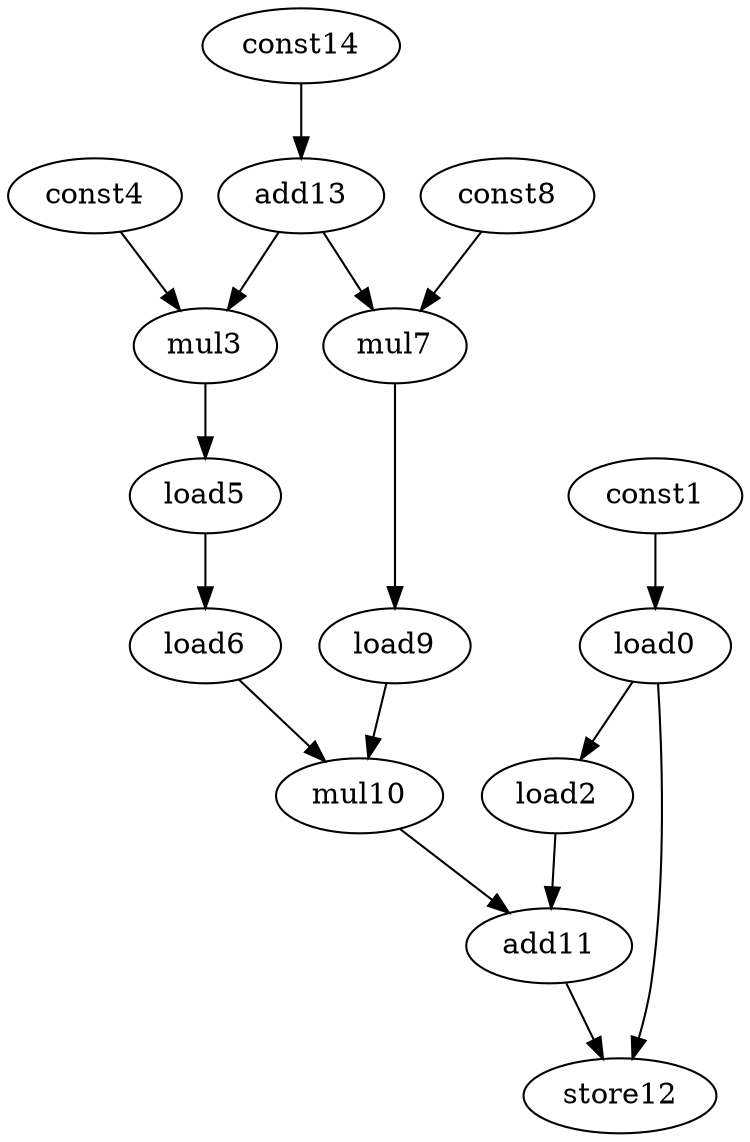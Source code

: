 digraph G {
load0[opcode=load];
const1[opcode=const];
load2[opcode=load];
mul3[opcode=mul];
const4[opcode=const];
load5[opcode=load];
load6[opcode=load];
mul7[opcode=mul];
const8[opcode=const];
load9[opcode=load];
mul10[opcode=mul];
add11[opcode=add];
store12[opcode=store];
add13[opcode=add];
const14[opcode=const];
load0->load2[operand=0]; //load->load
load0->store12[operand=1]; //load->store
load2->add11[operand=1]; //load->add
load5->load6[operand=0]; //load->load
load6->mul10[operand=1]; //load->mul
load9->mul10[operand=0]; //load->mul
mul10->add11[operand=0]; //mul->add
add11->store12[operand=0]; //add->store
add13->mul3[operand=1]; //add->gep_mul
add13->mul7[operand=1]; //add->gep_mul
const1->load0[operand=0]; //const->load
const4->mul3[operand=0]; //gep_const->gep_mul
mul3->load5[operand=0]; //gep_mul->load
const8->mul7[operand=0]; //gep_const->gep_mul
mul7->load9[operand=0]; //gep_mul->load
const14->add13[operand=0]; //const->add
}

